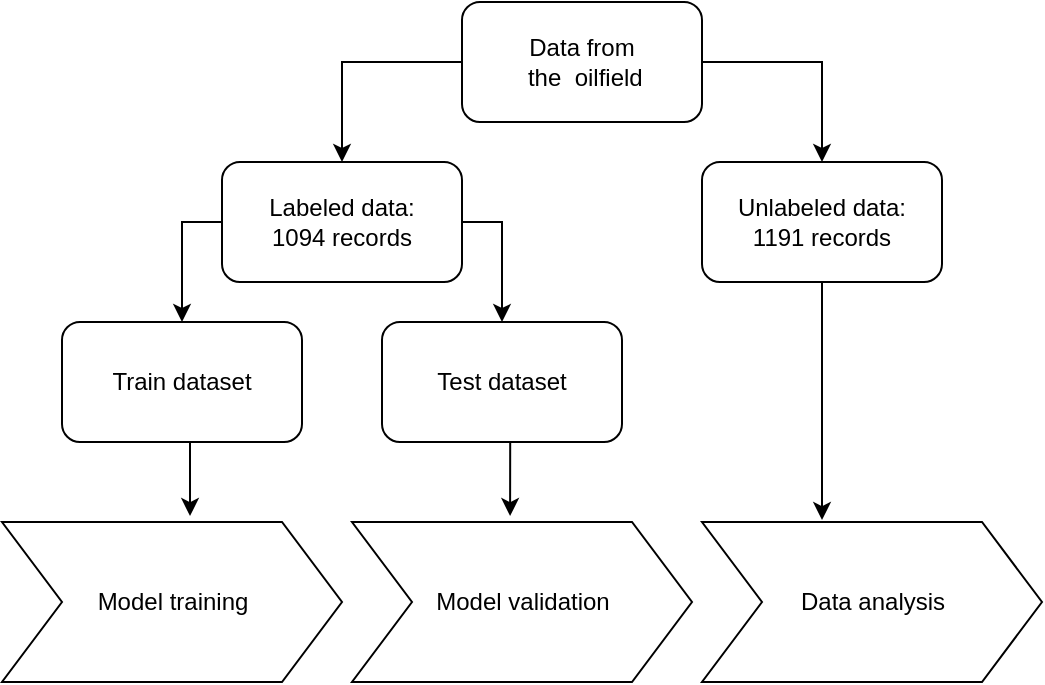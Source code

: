 <mxfile version="13.0.1" type="device"><diagram id="vN6PPossn-yOyeHMVHaV" name="Page-1"><mxGraphModel dx="946" dy="680" grid="1" gridSize="10" guides="1" tooltips="1" connect="1" arrows="1" fold="1" page="1" pageScale="1" pageWidth="827" pageHeight="1169" math="0" shadow="0"><root><mxCell id="0"/><mxCell id="1" parent="0"/><mxCell id="vGfpTh2sbl2GvcI2ouxT-4" style="edgeStyle=orthogonalEdgeStyle;rounded=0;orthogonalLoop=1;jettySize=auto;html=1;exitX=0;exitY=0.5;exitDx=0;exitDy=0;entryX=0.5;entryY=0;entryDx=0;entryDy=0;" edge="1" parent="1" source="vGfpTh2sbl2GvcI2ouxT-1" target="vGfpTh2sbl2GvcI2ouxT-2"><mxGeometry relative="1" as="geometry"/></mxCell><mxCell id="vGfpTh2sbl2GvcI2ouxT-5" style="edgeStyle=orthogonalEdgeStyle;rounded=0;orthogonalLoop=1;jettySize=auto;html=1;exitX=1;exitY=0.5;exitDx=0;exitDy=0;entryX=0.5;entryY=0;entryDx=0;entryDy=0;" edge="1" parent="1" source="vGfpTh2sbl2GvcI2ouxT-1" target="vGfpTh2sbl2GvcI2ouxT-3"><mxGeometry relative="1" as="geometry"/></mxCell><mxCell id="vGfpTh2sbl2GvcI2ouxT-1" value="Data from&lt;br&gt;&amp;nbsp;the&amp;nbsp;&amp;nbsp;oilfield" style="rounded=1;whiteSpace=wrap;html=1;" vertex="1" parent="1"><mxGeometry x="320" y="160" width="120" height="60" as="geometry"/></mxCell><mxCell id="vGfpTh2sbl2GvcI2ouxT-8" style="edgeStyle=orthogonalEdgeStyle;rounded=0;orthogonalLoop=1;jettySize=auto;html=1;exitX=0;exitY=0.5;exitDx=0;exitDy=0;" edge="1" parent="1" source="vGfpTh2sbl2GvcI2ouxT-2" target="vGfpTh2sbl2GvcI2ouxT-6"><mxGeometry relative="1" as="geometry"/></mxCell><mxCell id="vGfpTh2sbl2GvcI2ouxT-9" style="edgeStyle=orthogonalEdgeStyle;rounded=0;orthogonalLoop=1;jettySize=auto;html=1;exitX=1;exitY=0.5;exitDx=0;exitDy=0;" edge="1" parent="1" source="vGfpTh2sbl2GvcI2ouxT-2" target="vGfpTh2sbl2GvcI2ouxT-7"><mxGeometry relative="1" as="geometry"/></mxCell><mxCell id="vGfpTh2sbl2GvcI2ouxT-2" value="Labeled data:&lt;br&gt;1094 records" style="rounded=1;whiteSpace=wrap;html=1;" vertex="1" parent="1"><mxGeometry x="200" y="240" width="120" height="60" as="geometry"/></mxCell><mxCell id="vGfpTh2sbl2GvcI2ouxT-16" style="edgeStyle=orthogonalEdgeStyle;rounded=0;orthogonalLoop=1;jettySize=auto;html=1;exitX=0.5;exitY=1;exitDx=0;exitDy=0;entryX=0.353;entryY=-0.012;entryDx=0;entryDy=0;entryPerimeter=0;" edge="1" parent="1" source="vGfpTh2sbl2GvcI2ouxT-3" target="vGfpTh2sbl2GvcI2ouxT-12"><mxGeometry relative="1" as="geometry"/></mxCell><mxCell id="vGfpTh2sbl2GvcI2ouxT-3" value="Unlabeled data:&lt;br&gt;1191 records" style="rounded=1;whiteSpace=wrap;html=1;" vertex="1" parent="1"><mxGeometry x="440" y="240" width="120" height="60" as="geometry"/></mxCell><mxCell id="vGfpTh2sbl2GvcI2ouxT-14" style="edgeStyle=orthogonalEdgeStyle;rounded=0;orthogonalLoop=1;jettySize=auto;html=1;exitX=0.5;exitY=1;exitDx=0;exitDy=0;entryX=0.553;entryY=-0.037;entryDx=0;entryDy=0;entryPerimeter=0;" edge="1" parent="1" source="vGfpTh2sbl2GvcI2ouxT-6" target="vGfpTh2sbl2GvcI2ouxT-10"><mxGeometry relative="1" as="geometry"/></mxCell><mxCell id="vGfpTh2sbl2GvcI2ouxT-6" value="Train dataset" style="rounded=1;whiteSpace=wrap;html=1;" vertex="1" parent="1"><mxGeometry x="120" y="320" width="120" height="60" as="geometry"/></mxCell><mxCell id="vGfpTh2sbl2GvcI2ouxT-15" style="edgeStyle=orthogonalEdgeStyle;rounded=0;orthogonalLoop=1;jettySize=auto;html=1;exitX=0.5;exitY=1;exitDx=0;exitDy=0;entryX=0.465;entryY=-0.037;entryDx=0;entryDy=0;entryPerimeter=0;" edge="1" parent="1" source="vGfpTh2sbl2GvcI2ouxT-7" target="vGfpTh2sbl2GvcI2ouxT-11"><mxGeometry relative="1" as="geometry"/></mxCell><mxCell id="vGfpTh2sbl2GvcI2ouxT-7" value="Test dataset" style="rounded=1;whiteSpace=wrap;html=1;" vertex="1" parent="1"><mxGeometry x="280" y="320" width="120" height="60" as="geometry"/></mxCell><mxCell id="vGfpTh2sbl2GvcI2ouxT-10" value="Model training" style="html=1;shadow=0;dashed=0;align=center;verticalAlign=middle;shape=mxgraph.arrows2.arrow;dy=0;dx=30;notch=30;" vertex="1" parent="1"><mxGeometry x="90" y="420" width="170" height="80" as="geometry"/></mxCell><mxCell id="vGfpTh2sbl2GvcI2ouxT-11" value="Model validation" style="html=1;shadow=0;dashed=0;align=center;verticalAlign=middle;shape=mxgraph.arrows2.arrow;dy=0;dx=30;notch=30;" vertex="1" parent="1"><mxGeometry x="265" y="420" width="170" height="80" as="geometry"/></mxCell><mxCell id="vGfpTh2sbl2GvcI2ouxT-12" value="Data analysis" style="html=1;shadow=0;dashed=0;align=center;verticalAlign=middle;shape=mxgraph.arrows2.arrow;dy=0;dx=30;notch=30;" vertex="1" parent="1"><mxGeometry x="440" y="420" width="170" height="80" as="geometry"/></mxCell></root></mxGraphModel></diagram></mxfile>